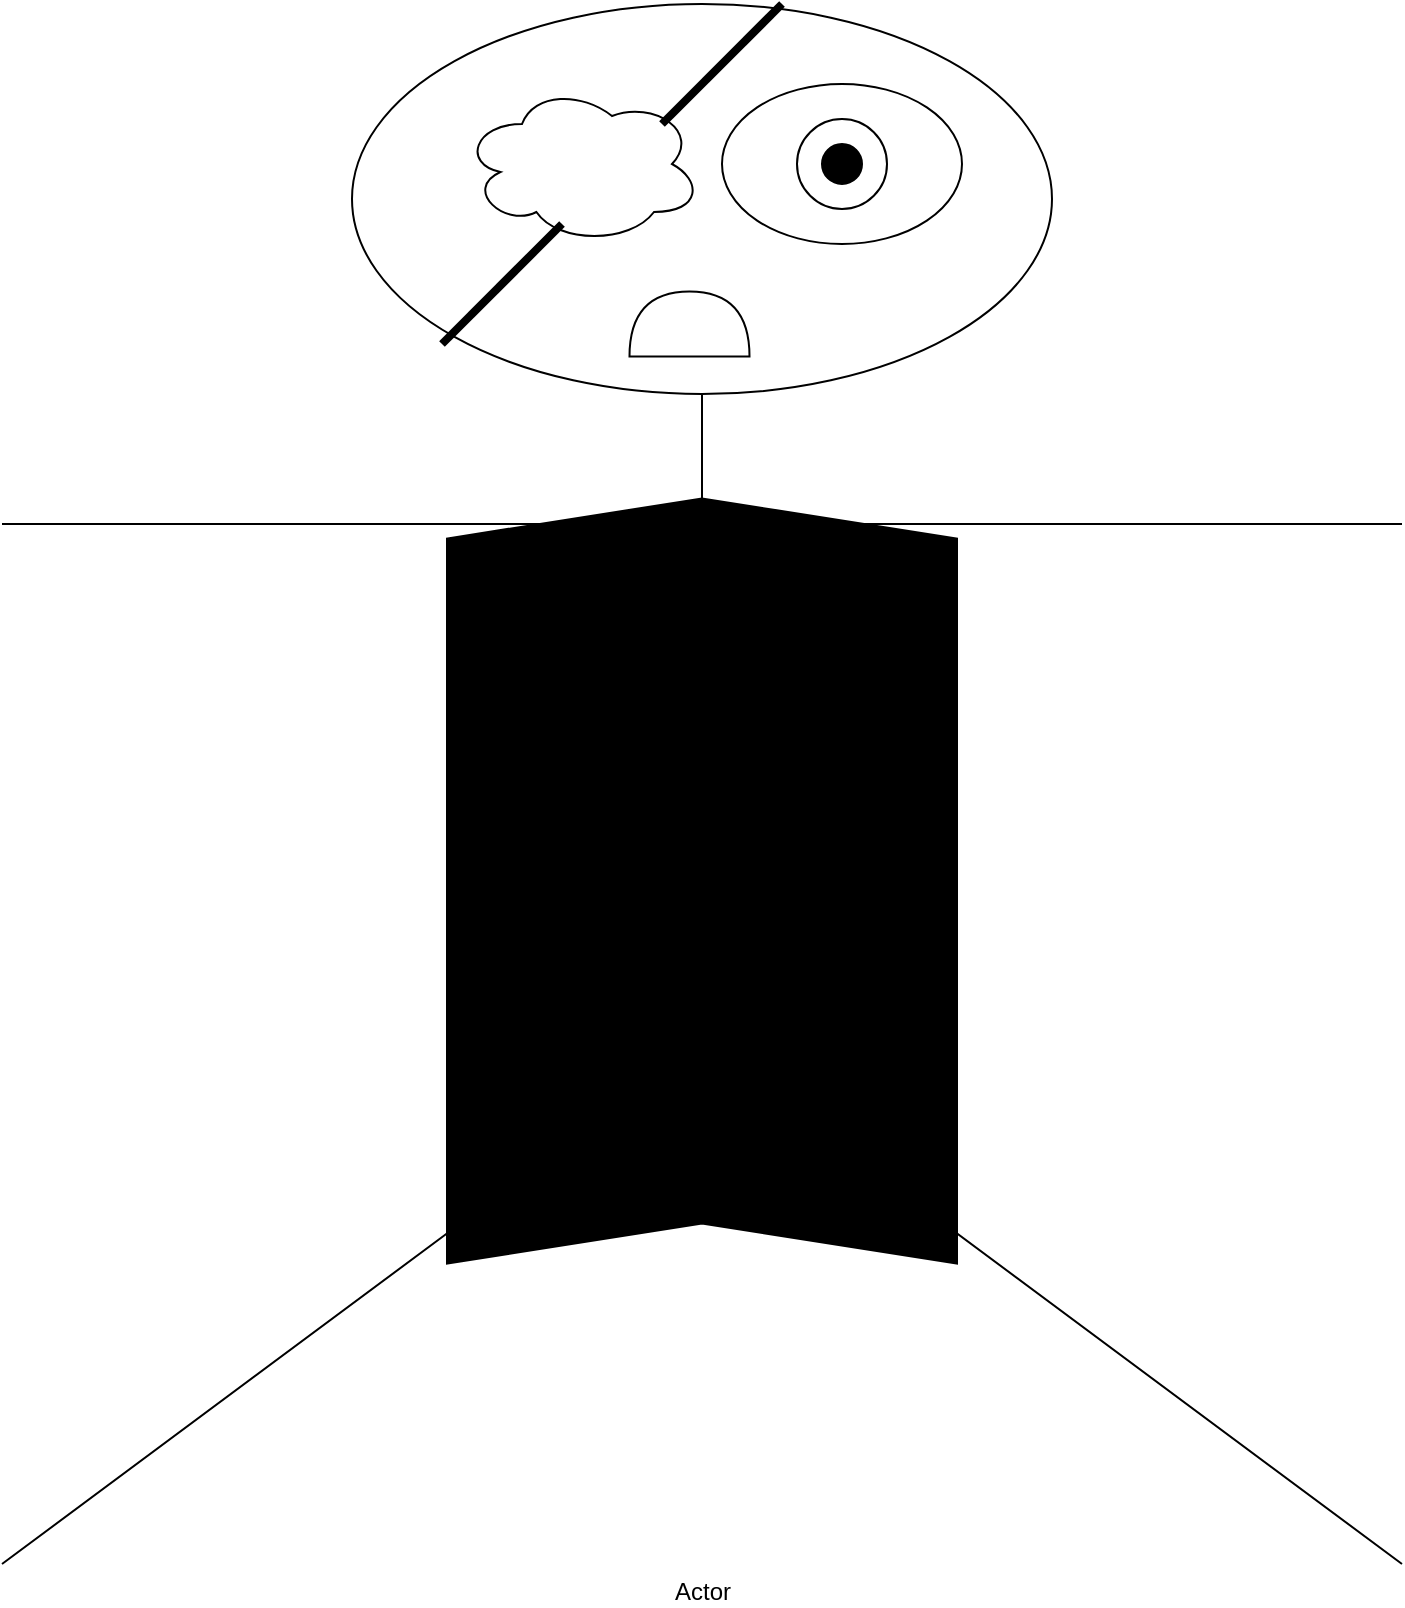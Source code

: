 <mxfile version="15.5.4" type="github">
  <diagram id="DsiD0tzsdvWzEjYYOT4f" name="Page-1">
    <mxGraphModel dx="2310" dy="1950" grid="1" gridSize="10" guides="1" tooltips="1" connect="1" arrows="1" fold="1" page="1" pageScale="1" pageWidth="827" pageHeight="1169" math="0" shadow="0">
      <root>
        <mxCell id="0" />
        <mxCell id="1" parent="0" />
        <mxCell id="IJA1PmfvDwVH18fctgpT-1" value="Actor" style="shape=umlActor;verticalLabelPosition=bottom;verticalAlign=top;html=1;outlineConnect=0;" vertex="1" parent="1">
          <mxGeometry x="-190" y="-270" width="700" height="780" as="geometry" />
        </mxCell>
        <mxCell id="IJA1PmfvDwVH18fctgpT-2" value="" style="ellipse;shape=cloud;whiteSpace=wrap;html=1;" vertex="1" parent="1">
          <mxGeometry x="40" y="-230" width="120" height="80" as="geometry" />
        </mxCell>
        <mxCell id="IJA1PmfvDwVH18fctgpT-3" value="" style="endArrow=none;html=1;rounded=0;strokeWidth=4;" edge="1" parent="1">
          <mxGeometry width="50" height="50" relative="1" as="geometry">
            <mxPoint x="30" y="-100" as="sourcePoint" />
            <mxPoint x="90" y="-160" as="targetPoint" />
          </mxGeometry>
        </mxCell>
        <mxCell id="IJA1PmfvDwVH18fctgpT-4" value="" style="endArrow=none;html=1;rounded=0;strokeWidth=4;" edge="1" parent="1">
          <mxGeometry width="50" height="50" relative="1" as="geometry">
            <mxPoint x="140" y="-210" as="sourcePoint" />
            <mxPoint x="200" y="-270" as="targetPoint" />
          </mxGeometry>
        </mxCell>
        <mxCell id="IJA1PmfvDwVH18fctgpT-6" value="" style="ellipse;whiteSpace=wrap;html=1;" vertex="1" parent="1">
          <mxGeometry x="170" y="-230" width="120" height="80" as="geometry" />
        </mxCell>
        <mxCell id="IJA1PmfvDwVH18fctgpT-7" value="" style="ellipse;whiteSpace=wrap;html=1;aspect=fixed;" vertex="1" parent="1">
          <mxGeometry x="207.5" y="-212.5" width="45" height="45" as="geometry" />
        </mxCell>
        <mxCell id="IJA1PmfvDwVH18fctgpT-8" value="" style="ellipse;whiteSpace=wrap;html=1;aspect=fixed;fillColor=#000000;" vertex="1" parent="1">
          <mxGeometry x="220" y="-200" width="20" height="20" as="geometry" />
        </mxCell>
        <mxCell id="IJA1PmfvDwVH18fctgpT-9" value="" style="shape=or;whiteSpace=wrap;html=1;fillColor=#FFFFFF;rotation=-90;" vertex="1" parent="1">
          <mxGeometry x="137.5" y="-140" width="32.5" height="60" as="geometry" />
        </mxCell>
        <mxCell id="IJA1PmfvDwVH18fctgpT-10" value="" style="shape=step;perimeter=stepPerimeter;whiteSpace=wrap;html=1;fixedSize=1;fillColor=#000000;rotation=-90;" vertex="1" parent="1">
          <mxGeometry x="-31.25" y="41" width="382.5" height="255" as="geometry" />
        </mxCell>
      </root>
    </mxGraphModel>
  </diagram>
</mxfile>
